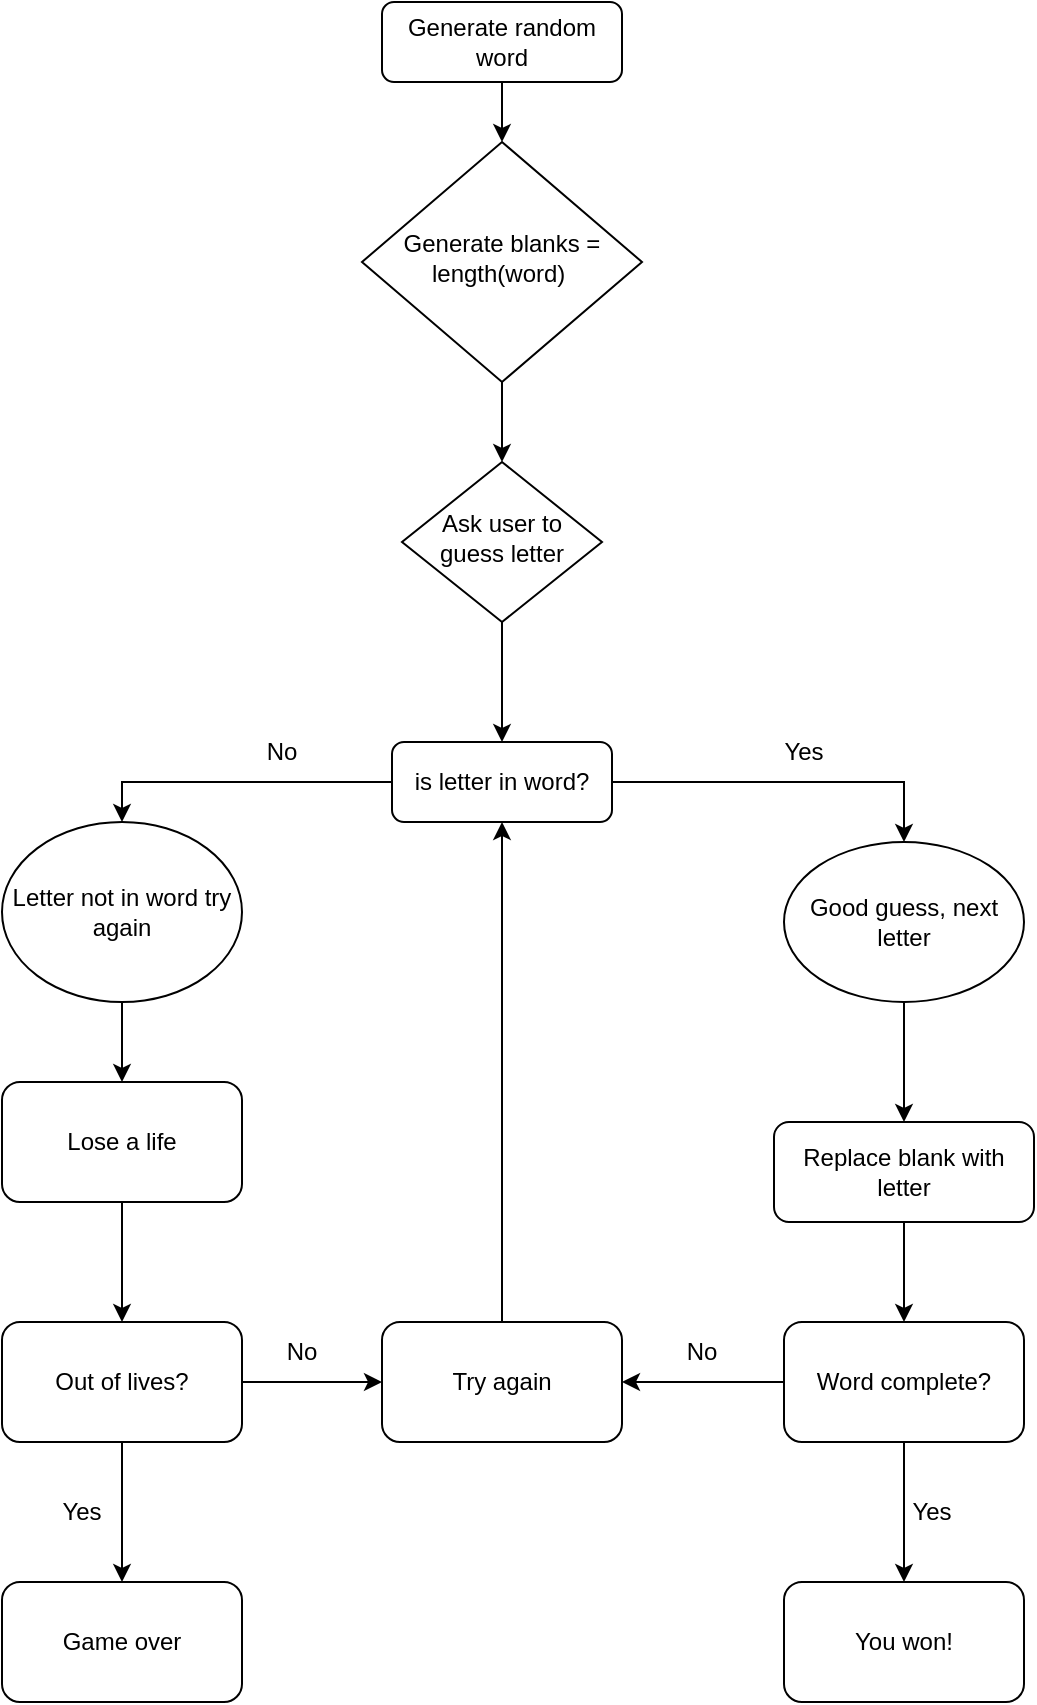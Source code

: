 <mxfile version="16.2.7" type="github">
  <diagram id="C5RBs43oDa-KdzZeNtuy" name="Page-1">
    <mxGraphModel dx="1865" dy="547" grid="1" gridSize="10" guides="1" tooltips="1" connect="1" arrows="1" fold="1" page="1" pageScale="1" pageWidth="827" pageHeight="1169" math="0" shadow="0">
      <root>
        <mxCell id="WIyWlLk6GJQsqaUBKTNV-0" />
        <mxCell id="WIyWlLk6GJQsqaUBKTNV-1" parent="WIyWlLk6GJQsqaUBKTNV-0" />
        <mxCell id="dX1FgQJYi90nIRrC_LWT-3" style="edgeStyle=orthogonalEdgeStyle;rounded=0;orthogonalLoop=1;jettySize=auto;html=1;exitX=0.5;exitY=1;exitDx=0;exitDy=0;entryX=0.5;entryY=0;entryDx=0;entryDy=0;" edge="1" parent="WIyWlLk6GJQsqaUBKTNV-1" source="WIyWlLk6GJQsqaUBKTNV-3" target="WIyWlLk6GJQsqaUBKTNV-6">
          <mxGeometry relative="1" as="geometry" />
        </mxCell>
        <mxCell id="WIyWlLk6GJQsqaUBKTNV-3" value="Generate random word" style="rounded=1;whiteSpace=wrap;html=1;fontSize=12;glass=0;strokeWidth=1;shadow=0;" parent="WIyWlLk6GJQsqaUBKTNV-1" vertex="1">
          <mxGeometry x="160" y="60" width="120" height="40" as="geometry" />
        </mxCell>
        <mxCell id="dX1FgQJYi90nIRrC_LWT-2" style="edgeStyle=orthogonalEdgeStyle;rounded=0;orthogonalLoop=1;jettySize=auto;html=1;exitX=0.5;exitY=1;exitDx=0;exitDy=0;entryX=0.5;entryY=0;entryDx=0;entryDy=0;" edge="1" parent="WIyWlLk6GJQsqaUBKTNV-1" source="WIyWlLk6GJQsqaUBKTNV-6" target="WIyWlLk6GJQsqaUBKTNV-10">
          <mxGeometry relative="1" as="geometry" />
        </mxCell>
        <mxCell id="WIyWlLk6GJQsqaUBKTNV-6" value="Generate blanks = length(word)&amp;nbsp;" style="rhombus;whiteSpace=wrap;html=1;shadow=0;fontFamily=Helvetica;fontSize=12;align=center;strokeWidth=1;spacing=6;spacingTop=-4;" parent="WIyWlLk6GJQsqaUBKTNV-1" vertex="1">
          <mxGeometry x="150" y="130" width="140" height="120" as="geometry" />
        </mxCell>
        <mxCell id="dX1FgQJYi90nIRrC_LWT-4" style="edgeStyle=orthogonalEdgeStyle;rounded=0;orthogonalLoop=1;jettySize=auto;html=1;exitX=0.5;exitY=1;exitDx=0;exitDy=0;" edge="1" parent="WIyWlLk6GJQsqaUBKTNV-1" source="WIyWlLk6GJQsqaUBKTNV-10">
          <mxGeometry relative="1" as="geometry">
            <mxPoint x="220" y="430" as="targetPoint" />
          </mxGeometry>
        </mxCell>
        <mxCell id="WIyWlLk6GJQsqaUBKTNV-10" value="Ask user to guess letter" style="rhombus;whiteSpace=wrap;html=1;shadow=0;fontFamily=Helvetica;fontSize=12;align=center;strokeWidth=1;spacing=6;spacingTop=-4;" parent="WIyWlLk6GJQsqaUBKTNV-1" vertex="1">
          <mxGeometry x="170" y="290" width="100" height="80" as="geometry" />
        </mxCell>
        <mxCell id="dX1FgQJYi90nIRrC_LWT-9" style="edgeStyle=orthogonalEdgeStyle;rounded=0;orthogonalLoop=1;jettySize=auto;html=1;" edge="1" parent="WIyWlLk6GJQsqaUBKTNV-1" source="WIyWlLk6GJQsqaUBKTNV-12" target="dX1FgQJYi90nIRrC_LWT-7">
          <mxGeometry relative="1" as="geometry" />
        </mxCell>
        <mxCell id="dX1FgQJYi90nIRrC_LWT-19" style="edgeStyle=orthogonalEdgeStyle;rounded=0;orthogonalLoop=1;jettySize=auto;html=1;exitX=0;exitY=0.5;exitDx=0;exitDy=0;entryX=0.5;entryY=0;entryDx=0;entryDy=0;" edge="1" parent="WIyWlLk6GJQsqaUBKTNV-1" source="WIyWlLk6GJQsqaUBKTNV-12" target="dX1FgQJYi90nIRrC_LWT-6">
          <mxGeometry relative="1" as="geometry" />
        </mxCell>
        <mxCell id="WIyWlLk6GJQsqaUBKTNV-12" value="is letter in word?" style="rounded=1;whiteSpace=wrap;html=1;fontSize=12;glass=0;strokeWidth=1;shadow=0;" parent="WIyWlLk6GJQsqaUBKTNV-1" vertex="1">
          <mxGeometry x="165" y="430" width="110" height="40" as="geometry" />
        </mxCell>
        <mxCell id="dX1FgQJYi90nIRrC_LWT-20" style="edgeStyle=orthogonalEdgeStyle;rounded=0;orthogonalLoop=1;jettySize=auto;html=1;" edge="1" parent="WIyWlLk6GJQsqaUBKTNV-1" source="dX1FgQJYi90nIRrC_LWT-6" target="dX1FgQJYi90nIRrC_LWT-12">
          <mxGeometry relative="1" as="geometry" />
        </mxCell>
        <mxCell id="dX1FgQJYi90nIRrC_LWT-6" value="Letter not in word try again" style="ellipse;whiteSpace=wrap;html=1;" vertex="1" parent="WIyWlLk6GJQsqaUBKTNV-1">
          <mxGeometry x="-30" y="470" width="120" height="90" as="geometry" />
        </mxCell>
        <mxCell id="dX1FgQJYi90nIRrC_LWT-17" style="edgeStyle=orthogonalEdgeStyle;rounded=0;orthogonalLoop=1;jettySize=auto;html=1;" edge="1" parent="WIyWlLk6GJQsqaUBKTNV-1" source="dX1FgQJYi90nIRrC_LWT-7" target="dX1FgQJYi90nIRrC_LWT-16">
          <mxGeometry relative="1" as="geometry" />
        </mxCell>
        <mxCell id="dX1FgQJYi90nIRrC_LWT-7" value="Good guess, next letter" style="ellipse;whiteSpace=wrap;html=1;" vertex="1" parent="WIyWlLk6GJQsqaUBKTNV-1">
          <mxGeometry x="361" y="480" width="120" height="80" as="geometry" />
        </mxCell>
        <mxCell id="dX1FgQJYi90nIRrC_LWT-25" style="edgeStyle=orthogonalEdgeStyle;rounded=0;orthogonalLoop=1;jettySize=auto;html=1;entryX=0.5;entryY=0;entryDx=0;entryDy=0;" edge="1" parent="WIyWlLk6GJQsqaUBKTNV-1" source="dX1FgQJYi90nIRrC_LWT-12" target="dX1FgQJYi90nIRrC_LWT-22">
          <mxGeometry relative="1" as="geometry" />
        </mxCell>
        <mxCell id="dX1FgQJYi90nIRrC_LWT-12" value="Lose a life" style="rounded=1;whiteSpace=wrap;html=1;" vertex="1" parent="WIyWlLk6GJQsqaUBKTNV-1">
          <mxGeometry x="-30" y="600" width="120" height="60" as="geometry" />
        </mxCell>
        <mxCell id="dX1FgQJYi90nIRrC_LWT-36" style="edgeStyle=orthogonalEdgeStyle;rounded=0;orthogonalLoop=1;jettySize=auto;html=1;entryX=0.5;entryY=0;entryDx=0;entryDy=0;" edge="1" parent="WIyWlLk6GJQsqaUBKTNV-1" source="dX1FgQJYi90nIRrC_LWT-16" target="dX1FgQJYi90nIRrC_LWT-35">
          <mxGeometry relative="1" as="geometry" />
        </mxCell>
        <mxCell id="dX1FgQJYi90nIRrC_LWT-16" value="Replace blank with letter" style="rounded=1;whiteSpace=wrap;html=1;" vertex="1" parent="WIyWlLk6GJQsqaUBKTNV-1">
          <mxGeometry x="356" y="620" width="130" height="50" as="geometry" />
        </mxCell>
        <mxCell id="dX1FgQJYi90nIRrC_LWT-28" style="edgeStyle=orthogonalEdgeStyle;rounded=0;orthogonalLoop=1;jettySize=auto;html=1;exitX=0.5;exitY=1;exitDx=0;exitDy=0;" edge="1" parent="WIyWlLk6GJQsqaUBKTNV-1" source="dX1FgQJYi90nIRrC_LWT-22" target="dX1FgQJYi90nIRrC_LWT-27">
          <mxGeometry relative="1" as="geometry" />
        </mxCell>
        <mxCell id="dX1FgQJYi90nIRrC_LWT-31" style="edgeStyle=orthogonalEdgeStyle;rounded=0;orthogonalLoop=1;jettySize=auto;html=1;exitX=1;exitY=0.5;exitDx=0;exitDy=0;entryX=0;entryY=0.5;entryDx=0;entryDy=0;" edge="1" parent="WIyWlLk6GJQsqaUBKTNV-1" source="dX1FgQJYi90nIRrC_LWT-22" target="dX1FgQJYi90nIRrC_LWT-30">
          <mxGeometry relative="1" as="geometry" />
        </mxCell>
        <mxCell id="dX1FgQJYi90nIRrC_LWT-22" value="Out of lives?" style="rounded=1;whiteSpace=wrap;html=1;" vertex="1" parent="WIyWlLk6GJQsqaUBKTNV-1">
          <mxGeometry x="-30" y="720" width="120" height="60" as="geometry" />
        </mxCell>
        <mxCell id="dX1FgQJYi90nIRrC_LWT-23" value="No" style="text;html=1;strokeColor=none;fillColor=none;align=center;verticalAlign=middle;whiteSpace=wrap;rounded=0;" vertex="1" parent="WIyWlLk6GJQsqaUBKTNV-1">
          <mxGeometry x="80" y="420" width="60" height="30" as="geometry" />
        </mxCell>
        <mxCell id="dX1FgQJYi90nIRrC_LWT-24" value="Yes" style="text;html=1;strokeColor=none;fillColor=none;align=center;verticalAlign=middle;whiteSpace=wrap;rounded=0;" vertex="1" parent="WIyWlLk6GJQsqaUBKTNV-1">
          <mxGeometry x="341" y="420" width="60" height="30" as="geometry" />
        </mxCell>
        <mxCell id="dX1FgQJYi90nIRrC_LWT-26" value="Yes" style="text;html=1;strokeColor=none;fillColor=none;align=center;verticalAlign=middle;whiteSpace=wrap;rounded=0;" vertex="1" parent="WIyWlLk6GJQsqaUBKTNV-1">
          <mxGeometry x="-20" y="800" width="60" height="30" as="geometry" />
        </mxCell>
        <mxCell id="dX1FgQJYi90nIRrC_LWT-27" value="Game over" style="rounded=1;whiteSpace=wrap;html=1;" vertex="1" parent="WIyWlLk6GJQsqaUBKTNV-1">
          <mxGeometry x="-30" y="850" width="120" height="60" as="geometry" />
        </mxCell>
        <mxCell id="dX1FgQJYi90nIRrC_LWT-34" style="edgeStyle=orthogonalEdgeStyle;rounded=0;orthogonalLoop=1;jettySize=auto;html=1;entryX=0.5;entryY=1;entryDx=0;entryDy=0;" edge="1" parent="WIyWlLk6GJQsqaUBKTNV-1" source="dX1FgQJYi90nIRrC_LWT-30" target="WIyWlLk6GJQsqaUBKTNV-12">
          <mxGeometry relative="1" as="geometry">
            <mxPoint x="215" y="490" as="targetPoint" />
          </mxGeometry>
        </mxCell>
        <mxCell id="dX1FgQJYi90nIRrC_LWT-30" value="Try again" style="rounded=1;whiteSpace=wrap;html=1;" vertex="1" parent="WIyWlLk6GJQsqaUBKTNV-1">
          <mxGeometry x="160" y="720" width="120" height="60" as="geometry" />
        </mxCell>
        <mxCell id="dX1FgQJYi90nIRrC_LWT-32" value="No" style="text;html=1;strokeColor=none;fillColor=none;align=center;verticalAlign=middle;whiteSpace=wrap;rounded=0;" vertex="1" parent="WIyWlLk6GJQsqaUBKTNV-1">
          <mxGeometry x="90" y="720" width="60" height="30" as="geometry" />
        </mxCell>
        <mxCell id="dX1FgQJYi90nIRrC_LWT-38" style="edgeStyle=orthogonalEdgeStyle;rounded=0;orthogonalLoop=1;jettySize=auto;html=1;entryX=0.5;entryY=0;entryDx=0;entryDy=0;" edge="1" parent="WIyWlLk6GJQsqaUBKTNV-1" source="dX1FgQJYi90nIRrC_LWT-35" target="dX1FgQJYi90nIRrC_LWT-37">
          <mxGeometry relative="1" as="geometry" />
        </mxCell>
        <mxCell id="dX1FgQJYi90nIRrC_LWT-40" style="edgeStyle=orthogonalEdgeStyle;rounded=0;orthogonalLoop=1;jettySize=auto;html=1;entryX=1;entryY=0.5;entryDx=0;entryDy=0;" edge="1" parent="WIyWlLk6GJQsqaUBKTNV-1" source="dX1FgQJYi90nIRrC_LWT-35" target="dX1FgQJYi90nIRrC_LWT-30">
          <mxGeometry relative="1" as="geometry" />
        </mxCell>
        <mxCell id="dX1FgQJYi90nIRrC_LWT-35" value="Word complete?" style="rounded=1;whiteSpace=wrap;html=1;" vertex="1" parent="WIyWlLk6GJQsqaUBKTNV-1">
          <mxGeometry x="361" y="720" width="120" height="60" as="geometry" />
        </mxCell>
        <mxCell id="dX1FgQJYi90nIRrC_LWT-37" value="You won!" style="rounded=1;whiteSpace=wrap;html=1;" vertex="1" parent="WIyWlLk6GJQsqaUBKTNV-1">
          <mxGeometry x="361" y="850" width="120" height="60" as="geometry" />
        </mxCell>
        <mxCell id="dX1FgQJYi90nIRrC_LWT-39" value="Yes" style="text;html=1;strokeColor=none;fillColor=none;align=center;verticalAlign=middle;whiteSpace=wrap;rounded=0;" vertex="1" parent="WIyWlLk6GJQsqaUBKTNV-1">
          <mxGeometry x="405" y="800" width="60" height="30" as="geometry" />
        </mxCell>
        <mxCell id="dX1FgQJYi90nIRrC_LWT-42" value="No" style="text;html=1;strokeColor=none;fillColor=none;align=center;verticalAlign=middle;whiteSpace=wrap;rounded=0;" vertex="1" parent="WIyWlLk6GJQsqaUBKTNV-1">
          <mxGeometry x="290" y="720" width="60" height="30" as="geometry" />
        </mxCell>
      </root>
    </mxGraphModel>
  </diagram>
</mxfile>
